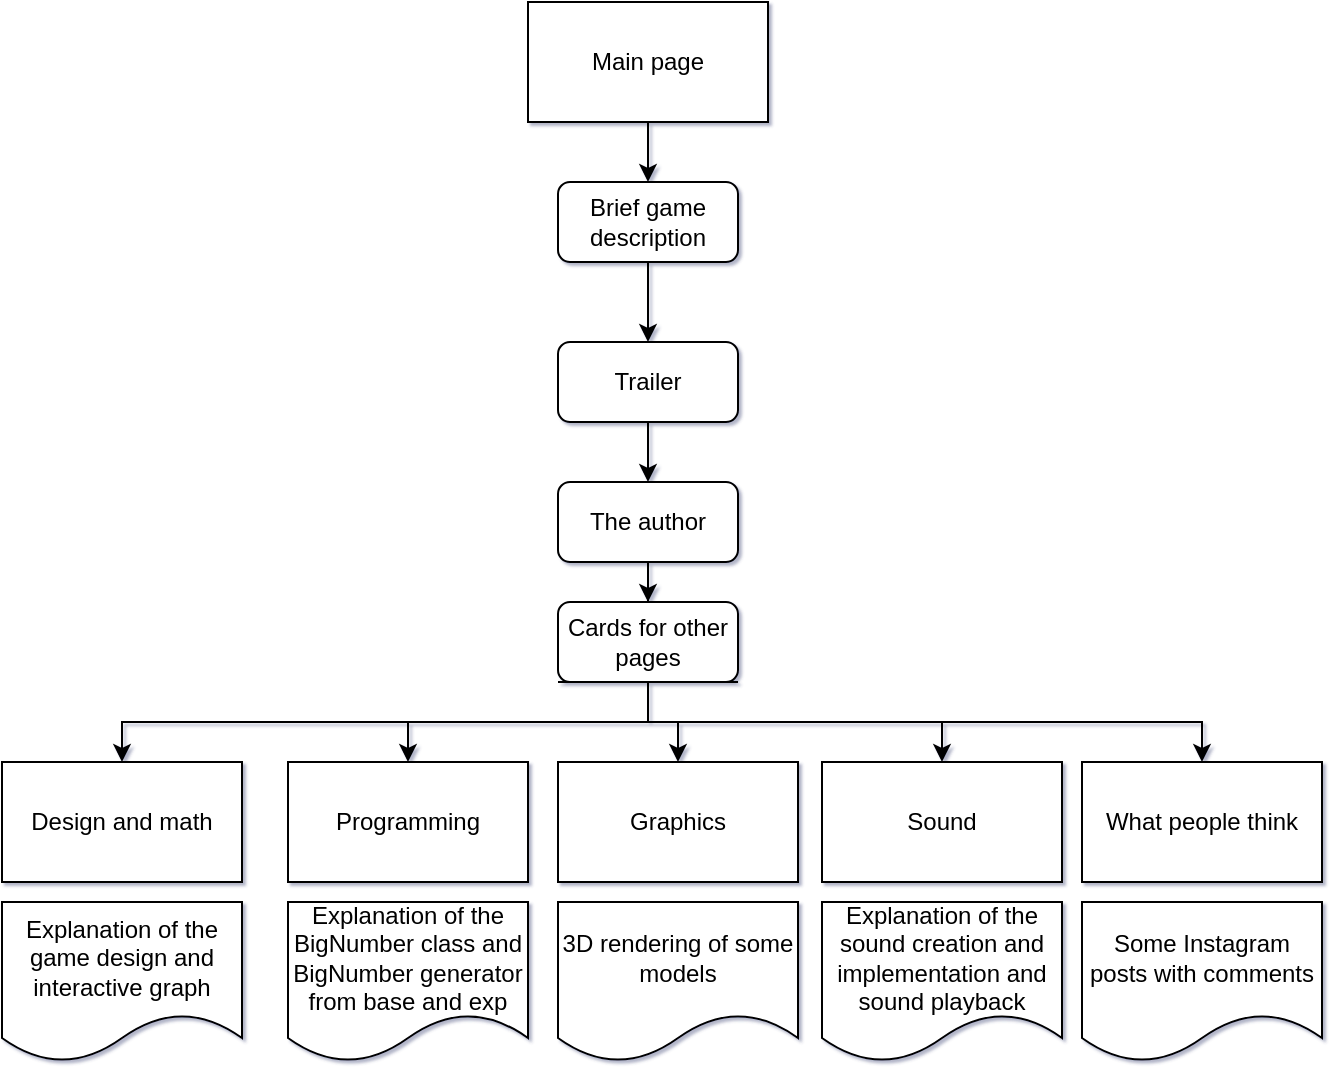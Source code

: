 <mxfile version="13.1.8" type="github">
  <diagram id="94KaeeBLNRtayk1IoTet" name="Page-1">
    <mxGraphModel dx="780" dy="467" grid="1" gridSize="10" guides="1" tooltips="1" connect="1" arrows="1" fold="1" page="1" pageScale="1" pageWidth="827" pageHeight="1169" background="none" math="0" shadow="1">
      <root>
        <mxCell id="0" />
        <mxCell id="1" parent="0" />
        <mxCell id="j4wq0WdsXtEGTsACQpZL-4" style="edgeStyle=orthogonalEdgeStyle;rounded=0;orthogonalLoop=1;jettySize=auto;html=1;exitX=0.5;exitY=1;exitDx=0;exitDy=0;entryX=0.5;entryY=0;entryDx=0;entryDy=0;" parent="1" source="j4wq0WdsXtEGTsACQpZL-1" target="j4wq0WdsXtEGTsACQpZL-2" edge="1">
          <mxGeometry relative="1" as="geometry" />
        </mxCell>
        <mxCell id="j4wq0WdsXtEGTsACQpZL-1" value="Main page" style="rounded=0;whiteSpace=wrap;html=1;" parent="1" vertex="1">
          <mxGeometry x="353" y="70" width="120" height="60" as="geometry" />
        </mxCell>
        <mxCell id="A7HbBt3oseMl4bGx0iYn-13" style="edgeStyle=orthogonalEdgeStyle;rounded=0;orthogonalLoop=1;jettySize=auto;html=1;exitX=0.5;exitY=1;exitDx=0;exitDy=0;entryX=0.5;entryY=0;entryDx=0;entryDy=0;" edge="1" parent="1" source="j4wq0WdsXtEGTsACQpZL-2" target="A7HbBt3oseMl4bGx0iYn-12">
          <mxGeometry relative="1" as="geometry" />
        </mxCell>
        <mxCell id="j4wq0WdsXtEGTsACQpZL-2" value="Brief game description" style="rounded=1;whiteSpace=wrap;html=1;" parent="1" vertex="1">
          <mxGeometry x="368" y="160" width="90" height="40" as="geometry" />
        </mxCell>
        <mxCell id="A7HbBt3oseMl4bGx0iYn-4" value="" style="edgeStyle=orthogonalEdgeStyle;rounded=0;orthogonalLoop=1;jettySize=auto;html=1;" edge="1" parent="1" source="A7HbBt3oseMl4bGx0iYn-1" target="A7HbBt3oseMl4bGx0iYn-3">
          <mxGeometry relative="1" as="geometry" />
        </mxCell>
        <mxCell id="A7HbBt3oseMl4bGx0iYn-1" value="The author" style="rounded=1;whiteSpace=wrap;html=1;" vertex="1" parent="1">
          <mxGeometry x="368" y="310" width="90" height="40" as="geometry" />
        </mxCell>
        <mxCell id="A7HbBt3oseMl4bGx0iYn-15" style="edgeStyle=orthogonalEdgeStyle;rounded=0;orthogonalLoop=1;jettySize=auto;html=1;exitX=0;exitY=1;exitDx=0;exitDy=0;entryX=0.5;entryY=0;entryDx=0;entryDy=0;" edge="1" parent="1" source="A7HbBt3oseMl4bGx0iYn-3" target="A7HbBt3oseMl4bGx0iYn-5">
          <mxGeometry relative="1" as="geometry">
            <Array as="points">
              <mxPoint x="413" y="410" />
              <mxPoint x="413" y="430" />
              <mxPoint x="150" y="430" />
            </Array>
          </mxGeometry>
        </mxCell>
        <mxCell id="A7HbBt3oseMl4bGx0iYn-16" style="edgeStyle=orthogonalEdgeStyle;rounded=0;orthogonalLoop=1;jettySize=auto;html=1;exitX=0.25;exitY=1;exitDx=0;exitDy=0;entryX=0.5;entryY=0;entryDx=0;entryDy=0;" edge="1" parent="1" source="A7HbBt3oseMl4bGx0iYn-3" target="A7HbBt3oseMl4bGx0iYn-6">
          <mxGeometry relative="1" as="geometry">
            <Array as="points">
              <mxPoint x="413" y="410" />
              <mxPoint x="413" y="430" />
              <mxPoint x="293" y="430" />
            </Array>
          </mxGeometry>
        </mxCell>
        <mxCell id="A7HbBt3oseMl4bGx0iYn-17" style="edgeStyle=orthogonalEdgeStyle;rounded=0;orthogonalLoop=1;jettySize=auto;html=1;exitX=0.5;exitY=1;exitDx=0;exitDy=0;entryX=0.5;entryY=0;entryDx=0;entryDy=0;" edge="1" parent="1" source="A7HbBt3oseMl4bGx0iYn-3" target="A7HbBt3oseMl4bGx0iYn-7">
          <mxGeometry relative="1" as="geometry" />
        </mxCell>
        <mxCell id="A7HbBt3oseMl4bGx0iYn-18" style="edgeStyle=orthogonalEdgeStyle;rounded=0;orthogonalLoop=1;jettySize=auto;html=1;exitX=0.75;exitY=1;exitDx=0;exitDy=0;entryX=0.5;entryY=0;entryDx=0;entryDy=0;" edge="1" parent="1" source="A7HbBt3oseMl4bGx0iYn-3" target="A7HbBt3oseMl4bGx0iYn-8">
          <mxGeometry relative="1" as="geometry">
            <Array as="points">
              <mxPoint x="413" y="410" />
              <mxPoint x="413" y="430" />
              <mxPoint x="560" y="430" />
            </Array>
          </mxGeometry>
        </mxCell>
        <mxCell id="A7HbBt3oseMl4bGx0iYn-19" style="edgeStyle=orthogonalEdgeStyle;rounded=0;orthogonalLoop=1;jettySize=auto;html=1;exitX=1;exitY=1;exitDx=0;exitDy=0;entryX=0.5;entryY=0;entryDx=0;entryDy=0;" edge="1" parent="1" source="A7HbBt3oseMl4bGx0iYn-3" target="A7HbBt3oseMl4bGx0iYn-9">
          <mxGeometry relative="1" as="geometry">
            <Array as="points">
              <mxPoint x="413" y="410" />
              <mxPoint x="413" y="430" />
              <mxPoint x="690" y="430" />
            </Array>
          </mxGeometry>
        </mxCell>
        <mxCell id="A7HbBt3oseMl4bGx0iYn-3" value="Cards for other pages" style="rounded=1;whiteSpace=wrap;html=1;" vertex="1" parent="1">
          <mxGeometry x="368" y="370" width="90" height="40" as="geometry" />
        </mxCell>
        <mxCell id="A7HbBt3oseMl4bGx0iYn-5" value="Design and math" style="rounded=0;whiteSpace=wrap;html=1;" vertex="1" parent="1">
          <mxGeometry x="90" y="450" width="120" height="60" as="geometry" />
        </mxCell>
        <mxCell id="A7HbBt3oseMl4bGx0iYn-6" value="Programming" style="rounded=0;whiteSpace=wrap;html=1;" vertex="1" parent="1">
          <mxGeometry x="233" y="450" width="120" height="60" as="geometry" />
        </mxCell>
        <mxCell id="A7HbBt3oseMl4bGx0iYn-7" value="Graphics" style="rounded=0;whiteSpace=wrap;html=1;" vertex="1" parent="1">
          <mxGeometry x="368" y="450" width="120" height="60" as="geometry" />
        </mxCell>
        <mxCell id="A7HbBt3oseMl4bGx0iYn-8" value="Sound" style="rounded=0;whiteSpace=wrap;html=1;" vertex="1" parent="1">
          <mxGeometry x="500" y="450" width="120" height="60" as="geometry" />
        </mxCell>
        <mxCell id="A7HbBt3oseMl4bGx0iYn-9" value="What people think" style="rounded=0;whiteSpace=wrap;html=1;" vertex="1" parent="1">
          <mxGeometry x="630" y="450" width="120" height="60" as="geometry" />
        </mxCell>
        <mxCell id="A7HbBt3oseMl4bGx0iYn-14" style="edgeStyle=orthogonalEdgeStyle;rounded=0;orthogonalLoop=1;jettySize=auto;html=1;exitX=0.5;exitY=1;exitDx=0;exitDy=0;" edge="1" parent="1" source="A7HbBt3oseMl4bGx0iYn-12" target="A7HbBt3oseMl4bGx0iYn-1">
          <mxGeometry relative="1" as="geometry" />
        </mxCell>
        <mxCell id="A7HbBt3oseMl4bGx0iYn-12" value="Trailer" style="rounded=1;whiteSpace=wrap;html=1;" vertex="1" parent="1">
          <mxGeometry x="368" y="240" width="90" height="40" as="geometry" />
        </mxCell>
        <mxCell id="A7HbBt3oseMl4bGx0iYn-23" value="Explanation of the game design and interactive graph" style="shape=document;whiteSpace=wrap;html=1;boundedLbl=1;" vertex="1" parent="1">
          <mxGeometry x="90" y="520" width="120" height="80" as="geometry" />
        </mxCell>
        <mxCell id="A7HbBt3oseMl4bGx0iYn-24" value="Explanation of the BigNumber class and BigNumber generator from base and exp" style="shape=document;whiteSpace=wrap;html=1;boundedLbl=1;" vertex="1" parent="1">
          <mxGeometry x="233" y="520" width="120" height="80" as="geometry" />
        </mxCell>
        <mxCell id="A7HbBt3oseMl4bGx0iYn-25" value="3D rendering of some models" style="shape=document;whiteSpace=wrap;html=1;boundedLbl=1;" vertex="1" parent="1">
          <mxGeometry x="368" y="520" width="120" height="80" as="geometry" />
        </mxCell>
        <mxCell id="A7HbBt3oseMl4bGx0iYn-26" value="Explanation of the sound creation and implementation and sound playback" style="shape=document;whiteSpace=wrap;html=1;boundedLbl=1;" vertex="1" parent="1">
          <mxGeometry x="500" y="520" width="120" height="80" as="geometry" />
        </mxCell>
        <mxCell id="A7HbBt3oseMl4bGx0iYn-27" value="Some Instagram posts with comments" style="shape=document;whiteSpace=wrap;html=1;boundedLbl=1;" vertex="1" parent="1">
          <mxGeometry x="630" y="520" width="120" height="80" as="geometry" />
        </mxCell>
      </root>
    </mxGraphModel>
  </diagram>
</mxfile>
